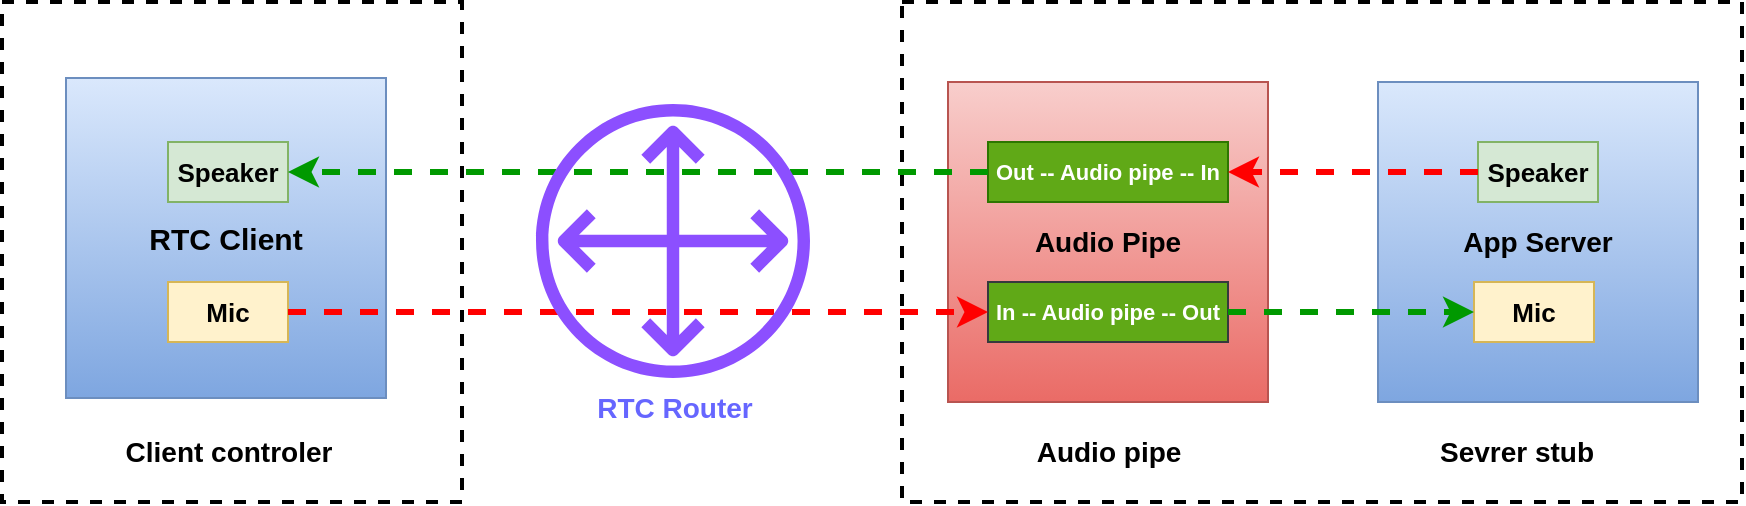 <mxfile version="24.8.3">
  <diagram name="Page-1" id="e56a1550-8fbb-45ad-956c-1786394a9013">
    <mxGraphModel dx="1306" dy="813" grid="1" gridSize="10" guides="1" tooltips="1" connect="1" arrows="1" fold="1" page="1" pageScale="1" pageWidth="1100" pageHeight="850" background="none" math="0" shadow="0">
      <root>
        <mxCell id="0" />
        <mxCell id="1" parent="0" />
        <mxCell id="dviLVYzvUiRTf4Ah8dCm-29" value="" style="rounded=0;whiteSpace=wrap;html=1;dashed=1;strokeWidth=2;" vertex="1" parent="1">
          <mxGeometry x="10" y="260" width="230" height="250" as="geometry" />
        </mxCell>
        <mxCell id="dviLVYzvUiRTf4Ah8dCm-24" value="" style="rounded=0;whiteSpace=wrap;html=1;dashed=1;strokeWidth=2;" vertex="1" parent="1">
          <mxGeometry x="460" y="260" width="420" height="250" as="geometry" />
        </mxCell>
        <mxCell id="dviLVYzvUiRTf4Ah8dCm-2" value="&lt;font style=&quot;font-size: 15px;&quot;&gt;&lt;b&gt;RTC Client&lt;/b&gt;&lt;/font&gt;" style="whiteSpace=wrap;html=1;aspect=fixed;fillColor=#dae8fc;gradientColor=#7ea6e0;strokeColor=#6c8ebf;" vertex="1" parent="1">
          <mxGeometry x="42" y="298" width="160" height="160" as="geometry" />
        </mxCell>
        <mxCell id="dviLVYzvUiRTf4Ah8dCm-3" value="&lt;font style=&quot;font-size: 13px;&quot;&gt;&lt;b&gt;Mic&lt;/b&gt;&lt;/font&gt;" style="text;strokeColor=#d6b656;align=center;fillColor=#fff2cc;html=1;verticalAlign=middle;whiteSpace=wrap;rounded=0;" vertex="1" parent="1">
          <mxGeometry x="93" y="400" width="60" height="30" as="geometry" />
        </mxCell>
        <mxCell id="dviLVYzvUiRTf4Ah8dCm-4" value="&lt;font style=&quot;font-size: 13px;&quot;&gt;&lt;b&gt;Speaker&lt;/b&gt;&lt;/font&gt;" style="text;strokeColor=#82b366;align=center;fillColor=#d5e8d4;html=1;verticalAlign=middle;whiteSpace=wrap;rounded=0;" vertex="1" parent="1">
          <mxGeometry x="93" y="330" width="60" height="30" as="geometry" />
        </mxCell>
        <mxCell id="dviLVYzvUiRTf4Ah8dCm-5" value="&lt;font style=&quot;font-size: 14px;&quot;&gt;&lt;b&gt;App Server&lt;/b&gt;&lt;/font&gt;" style="whiteSpace=wrap;html=1;aspect=fixed;fillColor=#dae8fc;strokeColor=#6c8ebf;gradientColor=#7ea6e0;" vertex="1" parent="1">
          <mxGeometry x="698" y="300" width="160" height="160" as="geometry" />
        </mxCell>
        <mxCell id="dviLVYzvUiRTf4Ah8dCm-6" value="&lt;font style=&quot;font-size: 13px;&quot;&gt;&lt;b&gt;Mic&lt;/b&gt;&lt;/font&gt;" style="text;strokeColor=#d6b656;align=center;fillColor=#fff2cc;html=1;verticalAlign=middle;whiteSpace=wrap;rounded=0;" vertex="1" parent="1">
          <mxGeometry x="746" y="400" width="60" height="30" as="geometry" />
        </mxCell>
        <mxCell id="dviLVYzvUiRTf4Ah8dCm-7" value="&lt;font style=&quot;font-size: 13px;&quot;&gt;&lt;b&gt;Speaker&lt;/b&gt;&lt;/font&gt;" style="text;strokeColor=#82b366;align=center;fillColor=#d5e8d4;html=1;verticalAlign=middle;whiteSpace=wrap;rounded=0;" vertex="1" parent="1">
          <mxGeometry x="748" y="330" width="60" height="30" as="geometry" />
        </mxCell>
        <mxCell id="dviLVYzvUiRTf4Ah8dCm-8" value="&lt;font style=&quot;font-size: 14px;&quot;&gt;&lt;b&gt;Audio Pipe&lt;/b&gt;&lt;/font&gt;" style="whiteSpace=wrap;html=1;aspect=fixed;fillColor=#f8cecc;gradientColor=#ea6b66;strokeColor=#b85450;" vertex="1" parent="1">
          <mxGeometry x="483" y="300" width="160" height="160" as="geometry" />
        </mxCell>
        <mxCell id="dviLVYzvUiRTf4Ah8dCm-9" value="&lt;font style=&quot;font-size: 11px;&quot;&gt;&lt;b&gt;Out -- Audio pipe -- In&lt;/b&gt;&lt;/font&gt;" style="rounded=0;whiteSpace=wrap;html=1;fillColor=#60a917;fontColor=#ffffff;strokeColor=#2D7600;" vertex="1" parent="1">
          <mxGeometry x="503" y="330" width="120" height="30" as="geometry" />
        </mxCell>
        <mxCell id="dviLVYzvUiRTf4Ah8dCm-10" value="&lt;font color=&quot;#ffffff&quot; style=&quot;font-size: 11px;&quot;&gt;&lt;b&gt;In -- Audio pipe -- Out&lt;/b&gt;&lt;/font&gt;" style="rounded=0;whiteSpace=wrap;html=1;fillColor=#60A917;strokeColor=#36393d;" vertex="1" parent="1">
          <mxGeometry x="503" y="400" width="120" height="30" as="geometry" />
        </mxCell>
        <mxCell id="dviLVYzvUiRTf4Ah8dCm-11" value="" style="endArrow=classic;html=1;rounded=0;exitX=1;exitY=0.5;exitDx=0;exitDy=0;entryX=0;entryY=0.5;entryDx=0;entryDy=0;strokeWidth=3;dashed=1;strokeColor=#FF0000;" edge="1" parent="1" source="dviLVYzvUiRTf4Ah8dCm-3" target="dviLVYzvUiRTf4Ah8dCm-10">
          <mxGeometry width="50" height="50" relative="1" as="geometry">
            <mxPoint x="160" y="422.5" as="sourcePoint" />
            <mxPoint x="487" y="425.08" as="targetPoint" />
          </mxGeometry>
        </mxCell>
        <mxCell id="dviLVYzvUiRTf4Ah8dCm-12" value="" style="endArrow=classic;html=1;rounded=0;exitX=1;exitY=0.5;exitDx=0;exitDy=0;entryX=0;entryY=0.5;entryDx=0;entryDy=0;strokeWidth=3;dashed=1;strokeColor=#009900;" edge="1" parent="1" source="dviLVYzvUiRTf4Ah8dCm-10" target="dviLVYzvUiRTf4Ah8dCm-6">
          <mxGeometry width="50" height="50" relative="1" as="geometry">
            <mxPoint x="530" y="450" as="sourcePoint" />
            <mxPoint x="580" y="400" as="targetPoint" />
          </mxGeometry>
        </mxCell>
        <mxCell id="dviLVYzvUiRTf4Ah8dCm-13" value="" style="endArrow=classic;html=1;rounded=0;exitX=0;exitY=0.5;exitDx=0;exitDy=0;strokeWidth=3;dashed=1;strokeColor=#FF0000;" edge="1" parent="1" source="dviLVYzvUiRTf4Ah8dCm-7" target="dviLVYzvUiRTf4Ah8dCm-9">
          <mxGeometry width="50" height="50" relative="1" as="geometry">
            <mxPoint x="630" y="610" as="sourcePoint" />
            <mxPoint x="680" y="560" as="targetPoint" />
          </mxGeometry>
        </mxCell>
        <mxCell id="dviLVYzvUiRTf4Ah8dCm-14" value="" style="endArrow=classic;html=1;rounded=0;exitX=0;exitY=0.5;exitDx=0;exitDy=0;entryX=1;entryY=0.5;entryDx=0;entryDy=0;strokeWidth=3;dashed=1;strokeColor=#009900;" edge="1" parent="1" source="dviLVYzvUiRTf4Ah8dCm-9" target="dviLVYzvUiRTf4Ah8dCm-4">
          <mxGeometry width="50" height="50" relative="1" as="geometry">
            <mxPoint x="530" y="450" as="sourcePoint" />
            <mxPoint x="580" y="400" as="targetPoint" />
          </mxGeometry>
        </mxCell>
        <mxCell id="dviLVYzvUiRTf4Ah8dCm-19" value="&lt;font color=&quot;#6666ff&quot;&gt;&lt;span style=&quot;font-size: 14px;&quot;&gt;&lt;b&gt;RTC Router&lt;/b&gt;&lt;/span&gt;&lt;/font&gt;" style="sketch=0;outlineConnect=0;fontColor=#232F3E;gradientColor=none;fillColor=#8C4FFF;strokeColor=none;dashed=1;verticalLabelPosition=bottom;verticalAlign=top;align=center;html=1;fontSize=12;fontStyle=0;aspect=fixed;pointerEvents=1;shape=mxgraph.aws4.customer_gateway;" vertex="1" parent="1">
          <mxGeometry x="277" y="311" width="137" height="137" as="geometry" />
        </mxCell>
        <mxCell id="dviLVYzvUiRTf4Ah8dCm-26" value="&lt;b&gt;&lt;font style=&quot;font-size: 14px;&quot;&gt;Client controler&lt;/font&gt;&lt;/b&gt;" style="text;html=1;align=center;verticalAlign=middle;resizable=0;points=[];autosize=1;strokeColor=none;fillColor=none;" vertex="1" parent="1">
          <mxGeometry x="58" y="470" width="130" height="30" as="geometry" />
        </mxCell>
        <mxCell id="dviLVYzvUiRTf4Ah8dCm-27" value="&lt;b&gt;&lt;font style=&quot;font-size: 14px;&quot;&gt;Sevrer stub&lt;/font&gt;&lt;/b&gt;" style="text;html=1;align=center;verticalAlign=middle;resizable=0;points=[];autosize=1;strokeColor=none;fillColor=none;" vertex="1" parent="1">
          <mxGeometry x="717" y="470" width="100" height="30" as="geometry" />
        </mxCell>
        <mxCell id="dviLVYzvUiRTf4Ah8dCm-28" value="&lt;b&gt;&lt;font style=&quot;font-size: 14px;&quot;&gt;Audio pipe&lt;/font&gt;&lt;/b&gt;" style="text;html=1;align=center;verticalAlign=middle;resizable=0;points=[];autosize=1;strokeColor=none;fillColor=none;" vertex="1" parent="1">
          <mxGeometry x="513" y="470" width="100" height="30" as="geometry" />
        </mxCell>
      </root>
    </mxGraphModel>
  </diagram>
</mxfile>

